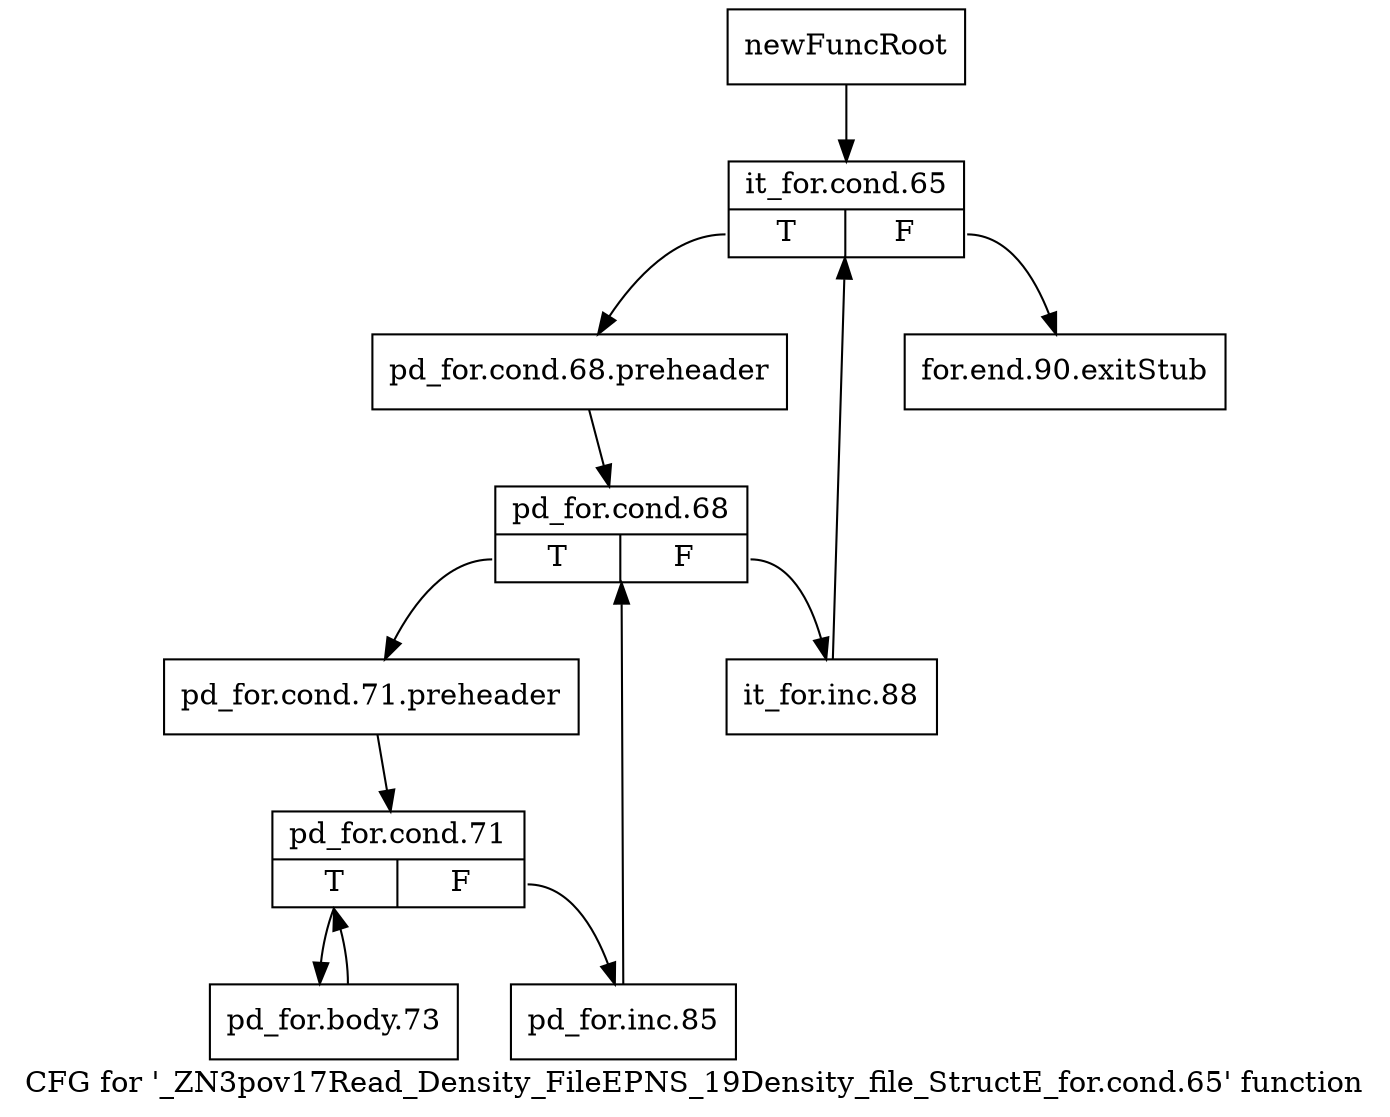 digraph "CFG for '_ZN3pov17Read_Density_FileEPNS_19Density_file_StructE_for.cond.65' function" {
	label="CFG for '_ZN3pov17Read_Density_FileEPNS_19Density_file_StructE_for.cond.65' function";

	Node0x297bcb0 [shape=record,label="{newFuncRoot}"];
	Node0x297bcb0 -> Node0x297bd50;
	Node0x297bd00 [shape=record,label="{for.end.90.exitStub}"];
	Node0x297bd50 [shape=record,label="{it_for.cond.65|{<s0>T|<s1>F}}"];
	Node0x297bd50:s0 -> Node0x297bda0;
	Node0x297bd50:s1 -> Node0x297bd00;
	Node0x297bda0 [shape=record,label="{pd_for.cond.68.preheader}"];
	Node0x297bda0 -> Node0x297bdf0;
	Node0x297bdf0 [shape=record,label="{pd_for.cond.68|{<s0>T|<s1>F}}"];
	Node0x297bdf0:s0 -> Node0x297be90;
	Node0x297bdf0:s1 -> Node0x297be40;
	Node0x297be40 [shape=record,label="{it_for.inc.88}"];
	Node0x297be40 -> Node0x297bd50;
	Node0x297be90 [shape=record,label="{pd_for.cond.71.preheader}"];
	Node0x297be90 -> Node0x297bee0;
	Node0x297bee0 [shape=record,label="{pd_for.cond.71|{<s0>T|<s1>F}}"];
	Node0x297bee0:s0 -> Node0x297bf80;
	Node0x297bee0:s1 -> Node0x297bf30;
	Node0x297bf30 [shape=record,label="{pd_for.inc.85}"];
	Node0x297bf30 -> Node0x297bdf0;
	Node0x297bf80 [shape=record,label="{pd_for.body.73}"];
	Node0x297bf80 -> Node0x297bee0;
}
